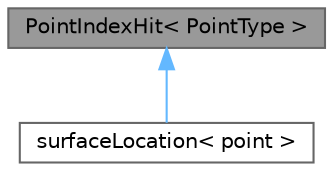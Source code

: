 digraph "PointIndexHit&lt; PointType &gt;"
{
 // LATEX_PDF_SIZE
  bgcolor="transparent";
  edge [fontname=Helvetica,fontsize=10,labelfontname=Helvetica,labelfontsize=10];
  node [fontname=Helvetica,fontsize=10,shape=box,height=0.2,width=0.4];
  Node1 [id="Node000001",label="PointIndexHit\< PointType \>",height=0.2,width=0.4,color="gray40", fillcolor="grey60", style="filled", fontcolor="black",tooltip="This class describes the interaction of an object (often a face) and a point. It carries the info of ..."];
  Node1 -> Node2 [id="edge1_Node000001_Node000002",dir="back",color="steelblue1",style="solid",tooltip=" "];
  Node2 [id="Node000002",label="surfaceLocation\< point \>",height=0.2,width=0.4,color="gray40", fillcolor="white", style="filled",URL="$classFoam_1_1surfaceLocation.html",tooltip="Contains information about location on a triSurface."];
}
